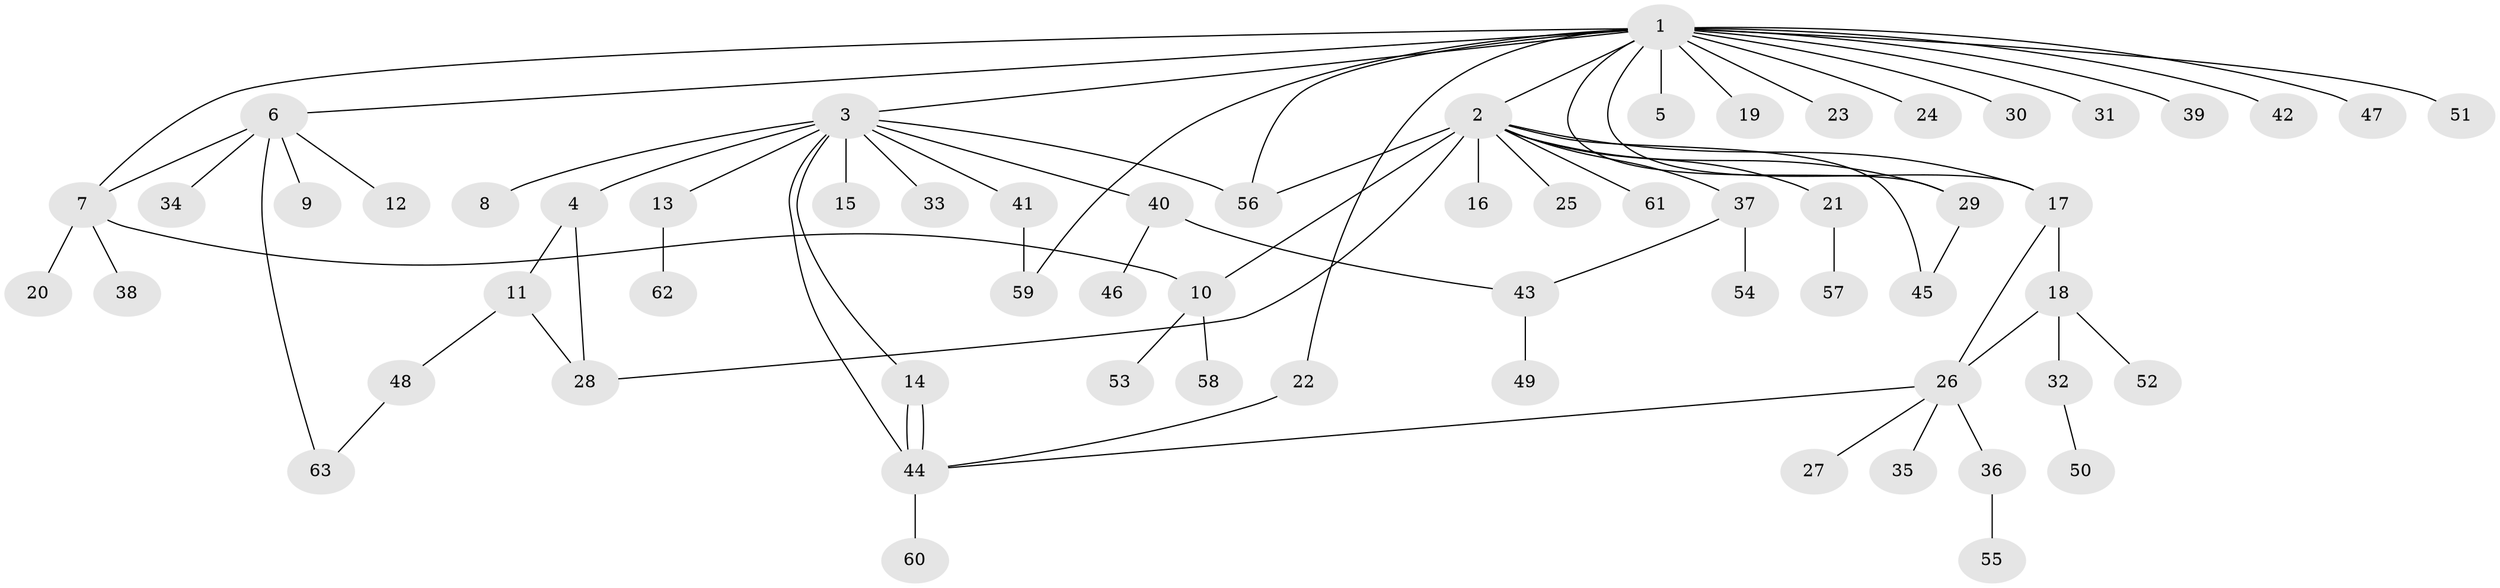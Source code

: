 // coarse degree distribution, {3: 0.19230769230769232, 7: 0.038461538461538464, 4: 0.07692307692307693, 1: 0.38461538461538464, 16: 0.038461538461538464, 2: 0.23076923076923078, 8: 0.038461538461538464}
// Generated by graph-tools (version 1.1) at 2025/36/03/04/25 23:36:49]
// undirected, 63 vertices, 79 edges
graph export_dot {
  node [color=gray90,style=filled];
  1;
  2;
  3;
  4;
  5;
  6;
  7;
  8;
  9;
  10;
  11;
  12;
  13;
  14;
  15;
  16;
  17;
  18;
  19;
  20;
  21;
  22;
  23;
  24;
  25;
  26;
  27;
  28;
  29;
  30;
  31;
  32;
  33;
  34;
  35;
  36;
  37;
  38;
  39;
  40;
  41;
  42;
  43;
  44;
  45;
  46;
  47;
  48;
  49;
  50;
  51;
  52;
  53;
  54;
  55;
  56;
  57;
  58;
  59;
  60;
  61;
  62;
  63;
  1 -- 2;
  1 -- 3;
  1 -- 5;
  1 -- 6;
  1 -- 7;
  1 -- 17;
  1 -- 19;
  1 -- 22;
  1 -- 23;
  1 -- 24;
  1 -- 29;
  1 -- 30;
  1 -- 31;
  1 -- 39;
  1 -- 42;
  1 -- 47;
  1 -- 51;
  1 -- 56;
  1 -- 59;
  2 -- 10;
  2 -- 16;
  2 -- 17;
  2 -- 21;
  2 -- 25;
  2 -- 28;
  2 -- 29;
  2 -- 37;
  2 -- 45;
  2 -- 56;
  2 -- 61;
  3 -- 4;
  3 -- 8;
  3 -- 13;
  3 -- 14;
  3 -- 15;
  3 -- 33;
  3 -- 40;
  3 -- 41;
  3 -- 44;
  3 -- 56;
  4 -- 11;
  4 -- 28;
  6 -- 7;
  6 -- 9;
  6 -- 12;
  6 -- 34;
  6 -- 63;
  7 -- 10;
  7 -- 20;
  7 -- 38;
  10 -- 53;
  10 -- 58;
  11 -- 28;
  11 -- 48;
  13 -- 62;
  14 -- 44;
  14 -- 44;
  17 -- 18;
  17 -- 26;
  18 -- 26;
  18 -- 32;
  18 -- 52;
  21 -- 57;
  22 -- 44;
  26 -- 27;
  26 -- 35;
  26 -- 36;
  26 -- 44;
  29 -- 45;
  32 -- 50;
  36 -- 55;
  37 -- 43;
  37 -- 54;
  40 -- 43;
  40 -- 46;
  41 -- 59;
  43 -- 49;
  44 -- 60;
  48 -- 63;
}
